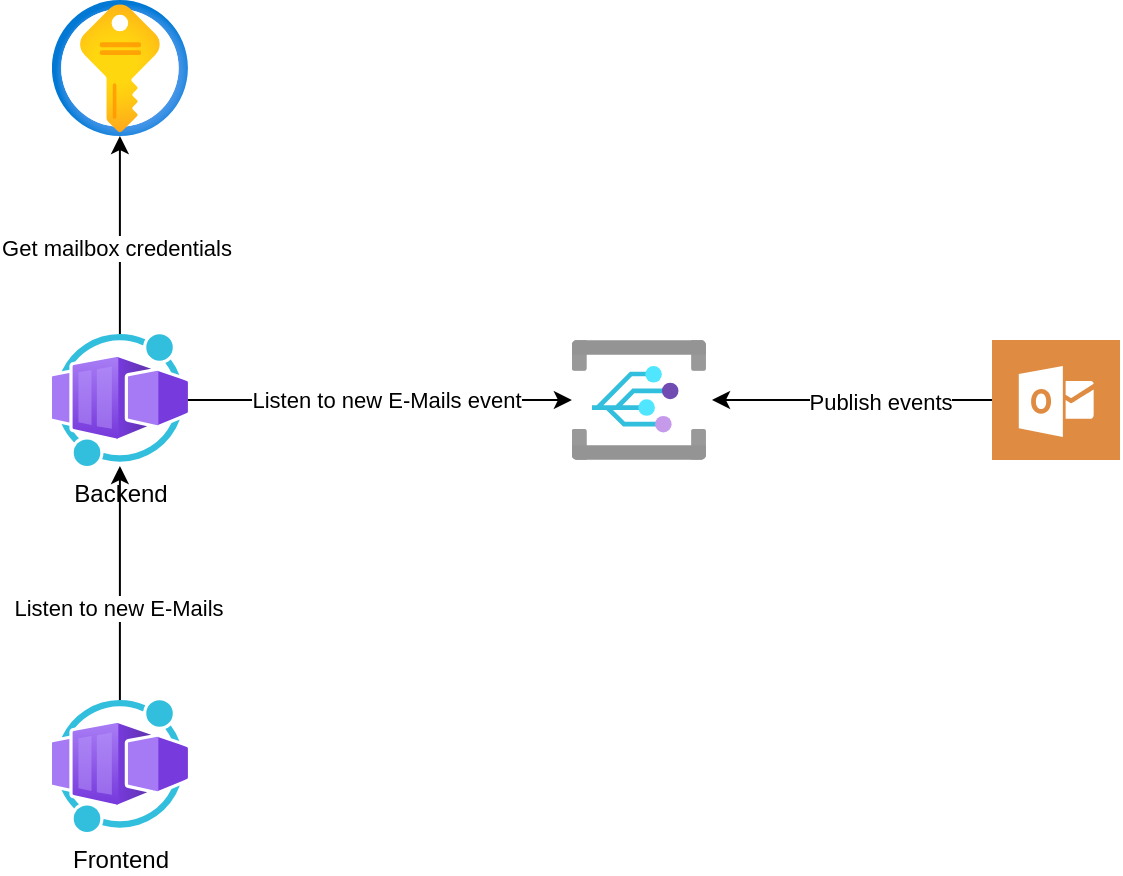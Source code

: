 <mxfile version="23.0.2" type="device">
  <diagram name="Page-1" id="HimJbaRaWMQSYhDIMi6b">
    <mxGraphModel dx="987" dy="623" grid="1" gridSize="10" guides="1" tooltips="1" connect="1" arrows="1" fold="1" page="1" pageScale="1" pageWidth="850" pageHeight="1100" math="0" shadow="0">
      <root>
        <mxCell id="0" />
        <mxCell id="1" parent="0" />
        <mxCell id="5s6TRcjb2nrzO-TthONu-7" value="" style="edgeStyle=orthogonalEdgeStyle;rounded=0;orthogonalLoop=1;jettySize=auto;html=1;" edge="1" parent="1" source="5s6TRcjb2nrzO-TthONu-1" target="5s6TRcjb2nrzO-TthONu-6">
          <mxGeometry relative="1" as="geometry" />
        </mxCell>
        <mxCell id="5s6TRcjb2nrzO-TthONu-8" value="Get mailbox credentials" style="edgeLabel;html=1;align=center;verticalAlign=middle;resizable=0;points=[];" vertex="1" connectable="0" parent="5s6TRcjb2nrzO-TthONu-7">
          <mxGeometry x="-0.13" y="2" relative="1" as="geometry">
            <mxPoint as="offset" />
          </mxGeometry>
        </mxCell>
        <mxCell id="5s6TRcjb2nrzO-TthONu-1" value="Backend" style="image;aspect=fixed;html=1;points=[];align=center;fontSize=12;image=img/lib/azure2/other/Worker_Container_App.svg;" vertex="1" parent="1">
          <mxGeometry x="219.95" y="467" width="68" height="66" as="geometry" />
        </mxCell>
        <mxCell id="5s6TRcjb2nrzO-TthONu-27" style="edgeStyle=orthogonalEdgeStyle;rounded=0;orthogonalLoop=1;jettySize=auto;html=1;" edge="1" parent="1" source="5s6TRcjb2nrzO-TthONu-2">
          <mxGeometry relative="1" as="geometry">
            <mxPoint x="550" y="500" as="targetPoint" />
          </mxGeometry>
        </mxCell>
        <mxCell id="5s6TRcjb2nrzO-TthONu-28" value="Publish events" style="edgeLabel;html=1;align=center;verticalAlign=middle;resizable=0;points=[];" vertex="1" connectable="0" parent="5s6TRcjb2nrzO-TthONu-27">
          <mxGeometry x="-0.197" y="1" relative="1" as="geometry">
            <mxPoint as="offset" />
          </mxGeometry>
        </mxCell>
        <mxCell id="5s6TRcjb2nrzO-TthONu-2" value="" style="sketch=0;pointerEvents=1;shadow=0;dashed=0;html=1;strokeColor=none;fillColor=#DF8C42;labelPosition=center;verticalLabelPosition=bottom;verticalAlign=top;align=center;outlineConnect=0;shape=mxgraph.veeam2.microsoft_outlook;" vertex="1" parent="1">
          <mxGeometry x="690" y="470" width="64" height="60" as="geometry" />
        </mxCell>
        <mxCell id="5s6TRcjb2nrzO-TthONu-6" value="" style="image;aspect=fixed;html=1;points=[];align=center;fontSize=12;image=img/lib/azure2/security/Key_Vaults.svg;" vertex="1" parent="1">
          <mxGeometry x="219.95" y="300" width="68" height="68" as="geometry" />
        </mxCell>
        <mxCell id="5s6TRcjb2nrzO-TthONu-10" value="" style="edgeStyle=orthogonalEdgeStyle;rounded=0;orthogonalLoop=1;jettySize=auto;html=1;" edge="1" parent="1" source="5s6TRcjb2nrzO-TthONu-9" target="5s6TRcjb2nrzO-TthONu-1">
          <mxGeometry relative="1" as="geometry" />
        </mxCell>
        <mxCell id="5s6TRcjb2nrzO-TthONu-11" value="Listen to new E-Mails" style="edgeLabel;html=1;align=center;verticalAlign=middle;resizable=0;points=[];" vertex="1" connectable="0" parent="5s6TRcjb2nrzO-TthONu-10">
          <mxGeometry x="-0.201" y="1" relative="1" as="geometry">
            <mxPoint as="offset" />
          </mxGeometry>
        </mxCell>
        <mxCell id="5s6TRcjb2nrzO-TthONu-9" value="Frontend" style="image;aspect=fixed;html=1;points=[];align=center;fontSize=12;image=img/lib/azure2/other/Worker_Container_App.svg;" vertex="1" parent="1">
          <mxGeometry x="219.95" y="650" width="68" height="66" as="geometry" />
        </mxCell>
        <mxCell id="5s6TRcjb2nrzO-TthONu-14" value="" style="image;aspect=fixed;html=1;points=[];align=center;fontSize=12;image=img/lib/azure2/integration/Event_Grid_Subscriptions.svg;" vertex="1" parent="1">
          <mxGeometry x="479.95" y="470" width="67" height="60" as="geometry" />
        </mxCell>
        <mxCell id="5s6TRcjb2nrzO-TthONu-25" style="edgeStyle=orthogonalEdgeStyle;rounded=0;orthogonalLoop=1;jettySize=auto;html=1;entryX=0;entryY=0.5;entryDx=0;entryDy=0;entryPerimeter=0;" edge="1" parent="1" source="5s6TRcjb2nrzO-TthONu-1" target="5s6TRcjb2nrzO-TthONu-14">
          <mxGeometry relative="1" as="geometry" />
        </mxCell>
        <mxCell id="5s6TRcjb2nrzO-TthONu-26" value="Listen to new E-Mails event" style="edgeLabel;html=1;align=center;verticalAlign=middle;resizable=0;points=[];" vertex="1" connectable="0" parent="5s6TRcjb2nrzO-TthONu-25">
          <mxGeometry x="-0.276" y="1" relative="1" as="geometry">
            <mxPoint x="29" y="1" as="offset" />
          </mxGeometry>
        </mxCell>
      </root>
    </mxGraphModel>
  </diagram>
</mxfile>
